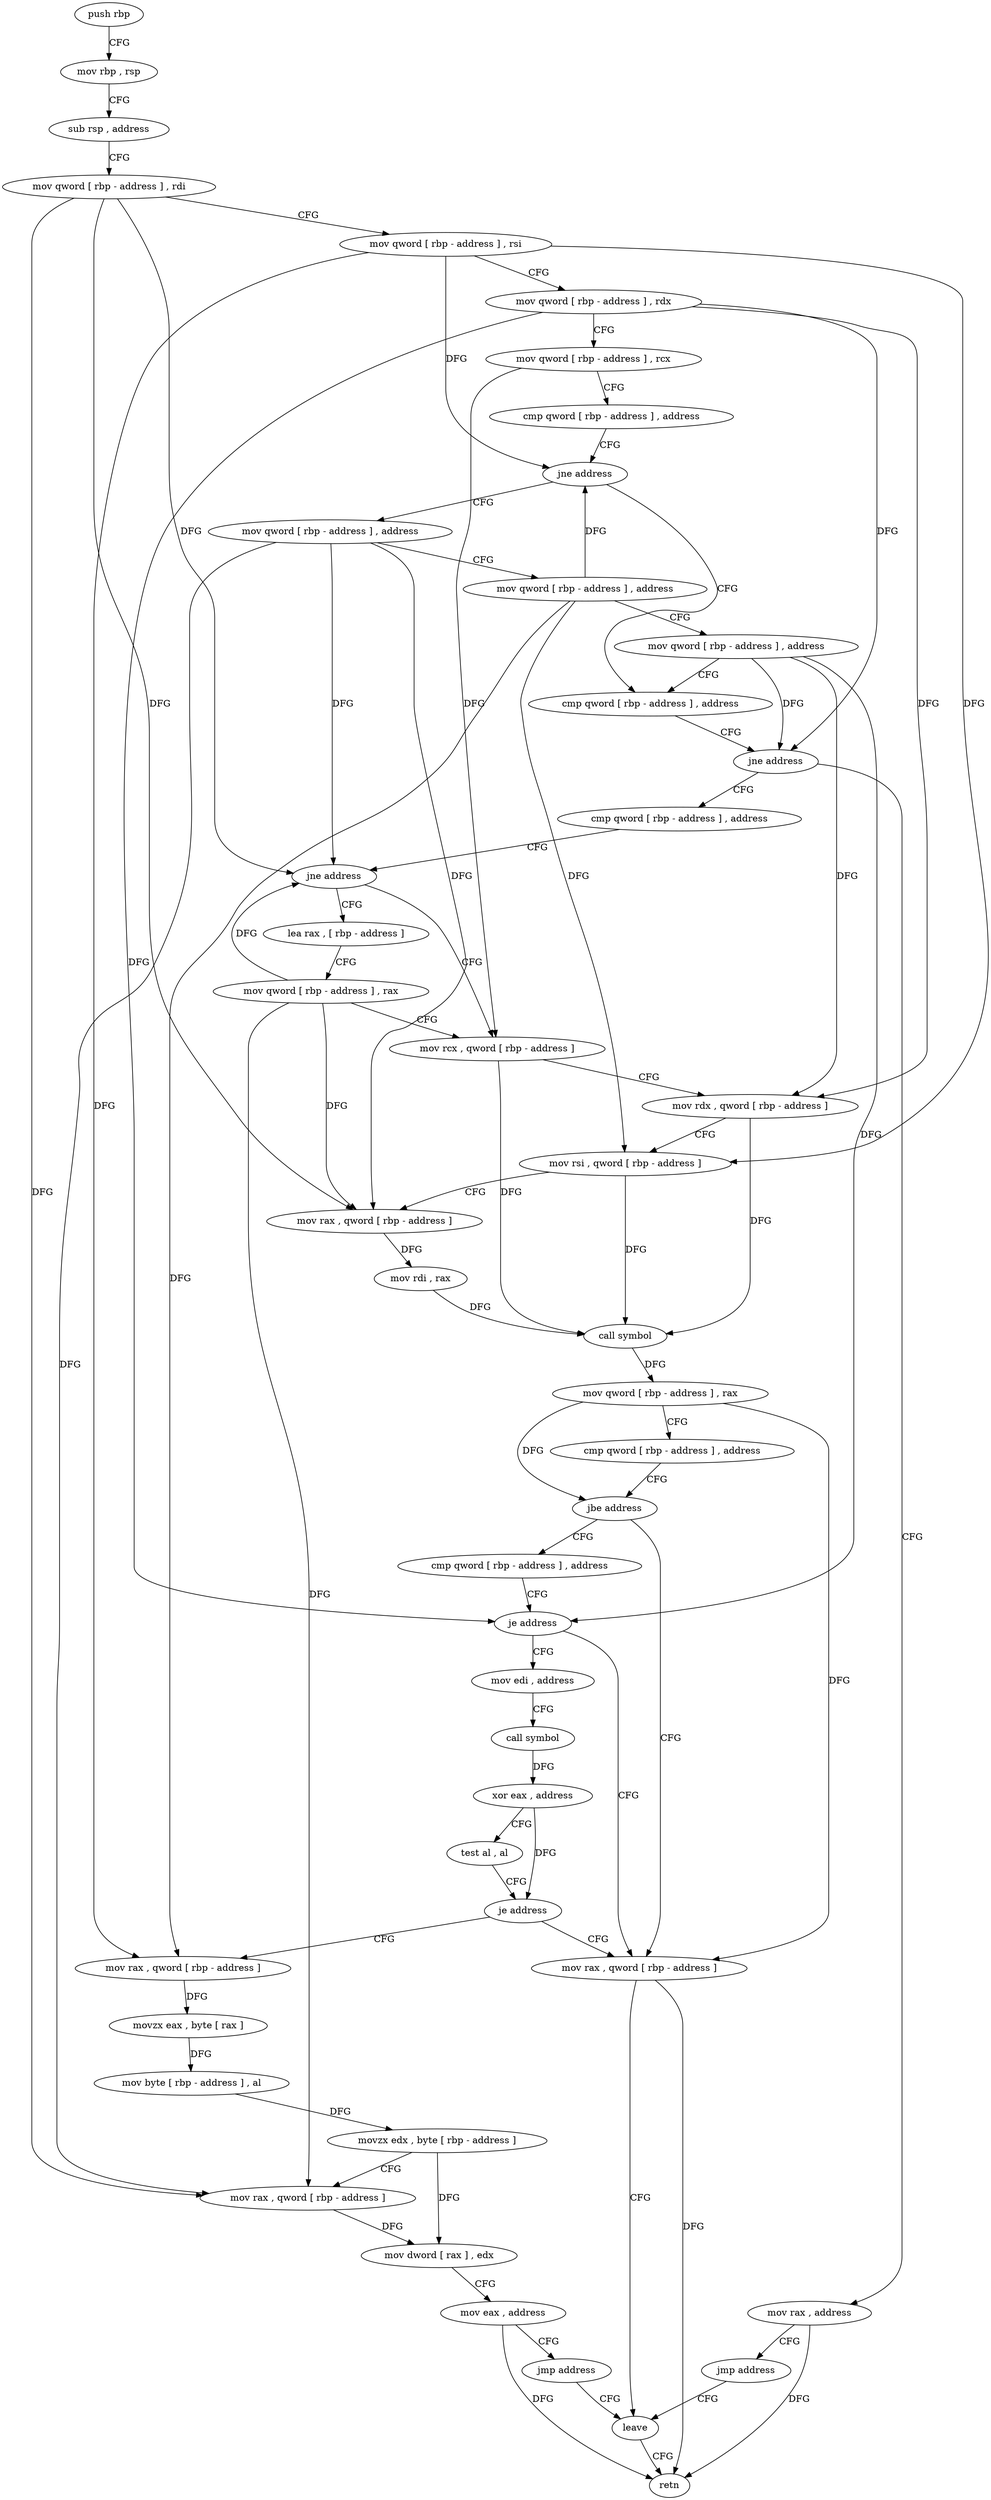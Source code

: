 digraph "func" {
"4314817" [label = "push rbp" ]
"4314818" [label = "mov rbp , rsp" ]
"4314821" [label = "sub rsp , address" ]
"4314825" [label = "mov qword [ rbp - address ] , rdi" ]
"4314829" [label = "mov qword [ rbp - address ] , rsi" ]
"4314833" [label = "mov qword [ rbp - address ] , rdx" ]
"4314837" [label = "mov qword [ rbp - address ] , rcx" ]
"4314841" [label = "cmp qword [ rbp - address ] , address" ]
"4314846" [label = "jne address" ]
"4314872" [label = "cmp qword [ rbp - address ] , address" ]
"4314848" [label = "mov qword [ rbp - address ] , address" ]
"4314877" [label = "jne address" ]
"4314888" [label = "cmp qword [ rbp - address ] , address" ]
"4314879" [label = "mov rax , address" ]
"4314856" [label = "mov qword [ rbp - address ] , address" ]
"4314864" [label = "mov qword [ rbp - address ] , address" ]
"4314893" [label = "jne address" ]
"4314903" [label = "mov rcx , qword [ rbp - address ]" ]
"4314895" [label = "lea rax , [ rbp - address ]" ]
"4314886" [label = "jmp address" ]
"4314993" [label = "leave" ]
"4314907" [label = "mov rdx , qword [ rbp - address ]" ]
"4314911" [label = "mov rsi , qword [ rbp - address ]" ]
"4314915" [label = "mov rax , qword [ rbp - address ]" ]
"4314919" [label = "mov rdi , rax" ]
"4314922" [label = "call symbol" ]
"4314927" [label = "mov qword [ rbp - address ] , rax" ]
"4314931" [label = "cmp qword [ rbp - address ] , address" ]
"4314936" [label = "jbe address" ]
"4314989" [label = "mov rax , qword [ rbp - address ]" ]
"4314938" [label = "cmp qword [ rbp - address ] , address" ]
"4314899" [label = "mov qword [ rbp - address ] , rax" ]
"4314994" [label = "retn" ]
"4314943" [label = "je address" ]
"4314945" [label = "mov edi , address" ]
"4314950" [label = "call symbol" ]
"4314955" [label = "xor eax , address" ]
"4314958" [label = "test al , al" ]
"4314960" [label = "je address" ]
"4314962" [label = "mov rax , qword [ rbp - address ]" ]
"4314966" [label = "movzx eax , byte [ rax ]" ]
"4314969" [label = "mov byte [ rbp - address ] , al" ]
"4314972" [label = "movzx edx , byte [ rbp - address ]" ]
"4314976" [label = "mov rax , qword [ rbp - address ]" ]
"4314980" [label = "mov dword [ rax ] , edx" ]
"4314982" [label = "mov eax , address" ]
"4314987" [label = "jmp address" ]
"4314817" -> "4314818" [ label = "CFG" ]
"4314818" -> "4314821" [ label = "CFG" ]
"4314821" -> "4314825" [ label = "CFG" ]
"4314825" -> "4314829" [ label = "CFG" ]
"4314825" -> "4314893" [ label = "DFG" ]
"4314825" -> "4314915" [ label = "DFG" ]
"4314825" -> "4314976" [ label = "DFG" ]
"4314829" -> "4314833" [ label = "CFG" ]
"4314829" -> "4314846" [ label = "DFG" ]
"4314829" -> "4314911" [ label = "DFG" ]
"4314829" -> "4314962" [ label = "DFG" ]
"4314833" -> "4314837" [ label = "CFG" ]
"4314833" -> "4314877" [ label = "DFG" ]
"4314833" -> "4314907" [ label = "DFG" ]
"4314833" -> "4314943" [ label = "DFG" ]
"4314837" -> "4314841" [ label = "CFG" ]
"4314837" -> "4314903" [ label = "DFG" ]
"4314841" -> "4314846" [ label = "CFG" ]
"4314846" -> "4314872" [ label = "CFG" ]
"4314846" -> "4314848" [ label = "CFG" ]
"4314872" -> "4314877" [ label = "CFG" ]
"4314848" -> "4314856" [ label = "CFG" ]
"4314848" -> "4314893" [ label = "DFG" ]
"4314848" -> "4314915" [ label = "DFG" ]
"4314848" -> "4314976" [ label = "DFG" ]
"4314877" -> "4314888" [ label = "CFG" ]
"4314877" -> "4314879" [ label = "CFG" ]
"4314888" -> "4314893" [ label = "CFG" ]
"4314879" -> "4314886" [ label = "CFG" ]
"4314879" -> "4314994" [ label = "DFG" ]
"4314856" -> "4314864" [ label = "CFG" ]
"4314856" -> "4314846" [ label = "DFG" ]
"4314856" -> "4314911" [ label = "DFG" ]
"4314856" -> "4314962" [ label = "DFG" ]
"4314864" -> "4314872" [ label = "CFG" ]
"4314864" -> "4314877" [ label = "DFG" ]
"4314864" -> "4314907" [ label = "DFG" ]
"4314864" -> "4314943" [ label = "DFG" ]
"4314893" -> "4314903" [ label = "CFG" ]
"4314893" -> "4314895" [ label = "CFG" ]
"4314903" -> "4314907" [ label = "CFG" ]
"4314903" -> "4314922" [ label = "DFG" ]
"4314895" -> "4314899" [ label = "CFG" ]
"4314886" -> "4314993" [ label = "CFG" ]
"4314993" -> "4314994" [ label = "CFG" ]
"4314907" -> "4314911" [ label = "CFG" ]
"4314907" -> "4314922" [ label = "DFG" ]
"4314911" -> "4314915" [ label = "CFG" ]
"4314911" -> "4314922" [ label = "DFG" ]
"4314915" -> "4314919" [ label = "DFG" ]
"4314919" -> "4314922" [ label = "DFG" ]
"4314922" -> "4314927" [ label = "DFG" ]
"4314927" -> "4314931" [ label = "CFG" ]
"4314927" -> "4314936" [ label = "DFG" ]
"4314927" -> "4314989" [ label = "DFG" ]
"4314931" -> "4314936" [ label = "CFG" ]
"4314936" -> "4314989" [ label = "CFG" ]
"4314936" -> "4314938" [ label = "CFG" ]
"4314989" -> "4314993" [ label = "CFG" ]
"4314989" -> "4314994" [ label = "DFG" ]
"4314938" -> "4314943" [ label = "CFG" ]
"4314899" -> "4314903" [ label = "CFG" ]
"4314899" -> "4314893" [ label = "DFG" ]
"4314899" -> "4314915" [ label = "DFG" ]
"4314899" -> "4314976" [ label = "DFG" ]
"4314943" -> "4314989" [ label = "CFG" ]
"4314943" -> "4314945" [ label = "CFG" ]
"4314945" -> "4314950" [ label = "CFG" ]
"4314950" -> "4314955" [ label = "DFG" ]
"4314955" -> "4314958" [ label = "CFG" ]
"4314955" -> "4314960" [ label = "DFG" ]
"4314958" -> "4314960" [ label = "CFG" ]
"4314960" -> "4314989" [ label = "CFG" ]
"4314960" -> "4314962" [ label = "CFG" ]
"4314962" -> "4314966" [ label = "DFG" ]
"4314966" -> "4314969" [ label = "DFG" ]
"4314969" -> "4314972" [ label = "DFG" ]
"4314972" -> "4314976" [ label = "CFG" ]
"4314972" -> "4314980" [ label = "DFG" ]
"4314976" -> "4314980" [ label = "DFG" ]
"4314980" -> "4314982" [ label = "CFG" ]
"4314982" -> "4314987" [ label = "CFG" ]
"4314982" -> "4314994" [ label = "DFG" ]
"4314987" -> "4314993" [ label = "CFG" ]
}
